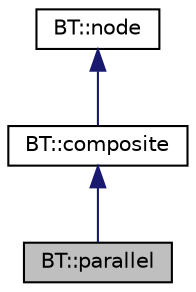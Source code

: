 digraph "BT::parallel"
{
 // LATEX_PDF_SIZE
  edge [fontname="Helvetica",fontsize="10",labelfontname="Helvetica",labelfontsize="10"];
  node [fontname="Helvetica",fontsize="10",shape=record];
  Node1 [label="BT::parallel",height=0.2,width=0.4,color="black", fillcolor="grey75", style="filled", fontcolor="black",tooltip="Parallel behaviors."];
  Node2 -> Node1 [dir="back",color="midnightblue",fontsize="10",style="solid"];
  Node2 [label="BT::composite",height=0.2,width=0.4,color="black", fillcolor="white", style="filled",URL="$classBT_1_1composite.html",tooltip=" "];
  Node3 -> Node2 [dir="back",color="midnightblue",fontsize="10",style="solid"];
  Node3 [label="BT::node",height=0.2,width=0.4,color="black", fillcolor="white", style="filled",URL="$classBT_1_1node.html",tooltip=" "];
}
